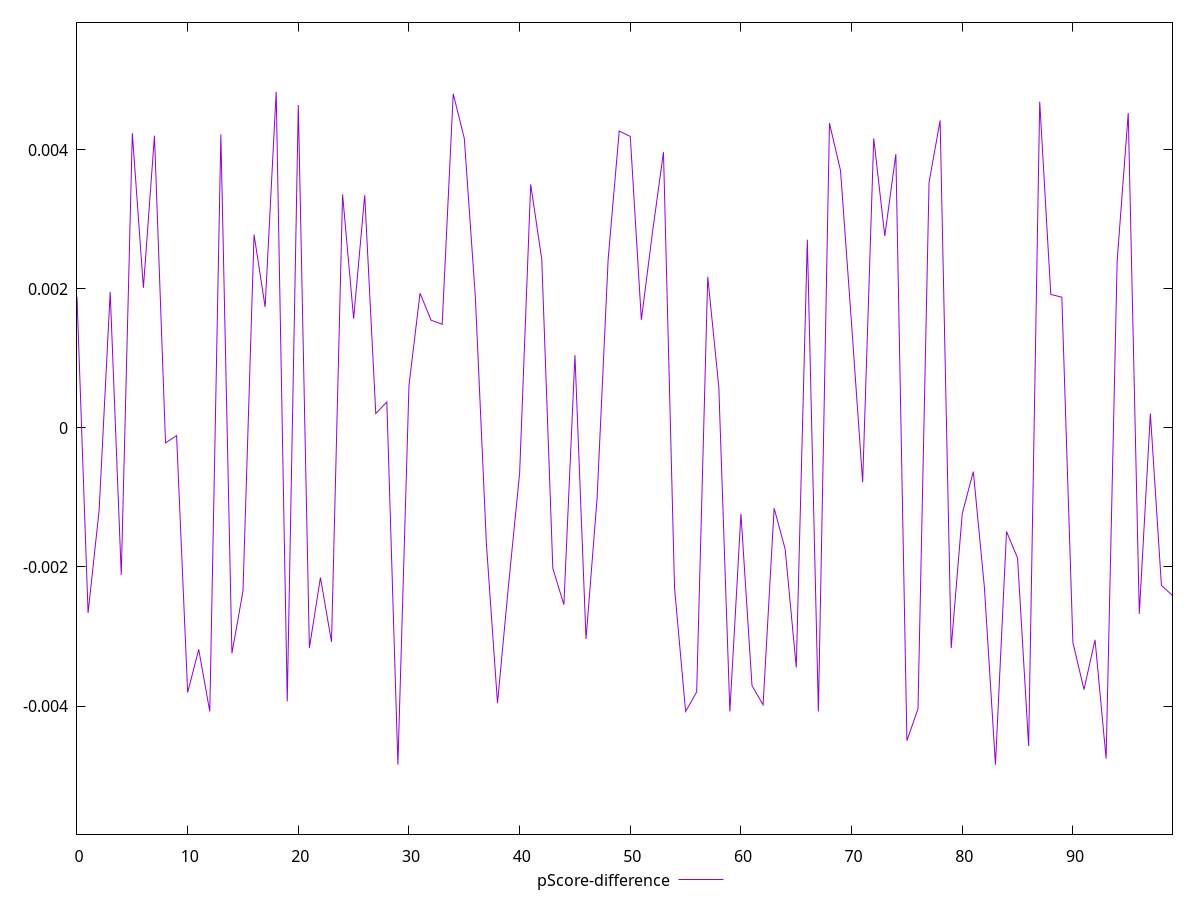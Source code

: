 reset

$pScoreDifference <<EOF
0 0.0018878485476379048
1 -0.0026608608551176305
2 -0.0011836342759939944
3 0.0019577436097111267
4 -0.0021143580674420903
5 0.004239706173691515
6 0.00201626822637202
7 0.004204870336095401
8 -0.000214736336718091
9 -0.00010983296834987666
10 -0.003806220638705171
11 -0.0031854288007735487
12 -0.004078782267155967
13 0.0042234084275000194
14 -0.0032410622631606767
15 -0.0023469532961302164
16 0.0027815636946125766
17 0.0017413545565542199
18 0.004836036984807057
19 -0.003931574156561646
20 0.004646061790926859
21 -0.003163237078975367
22 -0.002152484823430556
23 -0.003077318639335469
24 0.003359186640132461
25 0.0015723523414667984
26 0.003349415711351278
27 0.0002073315810724452
28 0.00037440490324447406
29 -0.004843094273023318
30 0.0006103409559771178
31 0.001938228868799241
32 0.001550313552113436
33 0.0014918270279465906
34 0.004806893782892785
35 0.0041664620392075635
36 0.0018817026869962783
37 -0.001672812800155632
38 -0.003958153908671047
39 -0.0022566698063541946
40 -0.0006503573119126527
41 0.0035048704949364184
42 0.0024257489420711487
43 -0.002019326408153499
44 -0.002541398854571386
45 0.0010470661783872348
46 -0.0030351202946186095
47 -0.0010119214518942155
48 0.0024279009299664756
49 0.004271507505680616
50 0.004193490562935165
51 0.0015557111170610982
52 0.002805734722009179
53 0.003967337265986526
54 -0.0023035232728663146
55 -0.004078782267155967
56 -0.0037978096031358044
57 0.002174193254680601
58 0.0005890620504289679
59 -0.004078782267155967
60 -0.0012349567088160152
61 -0.003707131938485042
62 -0.003983369383811164
63 -0.0011543149209899406
64 -0.0017458416999189819
65 -0.0034455236386344845
66 0.0027088422775118914
67 -0.004078782267155967
68 0.004384663229740404
69 0.003702286956488887
70 0.0014918270279465906
71 -0.0007794574680185518
72 0.004166462039206675
73 0.0027624524889466873
74 0.003939595698322029
75 -0.00449827818562043
76 -0.0040390618670475
77 0.0035308343087809835
78 0.0044228563929755715
79 -0.003167132373130155
80 -0.0012331234676236091
81 -0.0006272367771582577
82 -0.0022893364639476887
83 -0.004843094273022541
84 -0.0014897040624918256
85 -0.001871749201375339
86 -0.004575416267845855
87 0.004693680011566115
88 0.0019216180051601084
89 0.0018809113893833995
90 -0.0030857882408358295
91 -0.0037629894533021124
92 -0.0030476652478622634
93 -0.0047577935901965684
94 0.0024050989243801224
95 0.004529645692091688
96 -0.0026747436779751554
97 0.00020733158107322236
98 -0.0022644058909517817
99 -0.0024108628978153357
EOF

set key outside below
set xrange [0:99]
set yrange [-0.005843094273023318:0.005836036984807057]
set trange [-0.005843094273023318:0.005836036984807057]
set terminal svg size 640, 500 enhanced background rgb 'white'
set output "reports/report_00031_2021-02-24T23-18-18.084Z/total-blocking-time/samples/music/pScore-difference/values.svg"

plot $pScoreDifference title "pScore-difference" with line

reset
